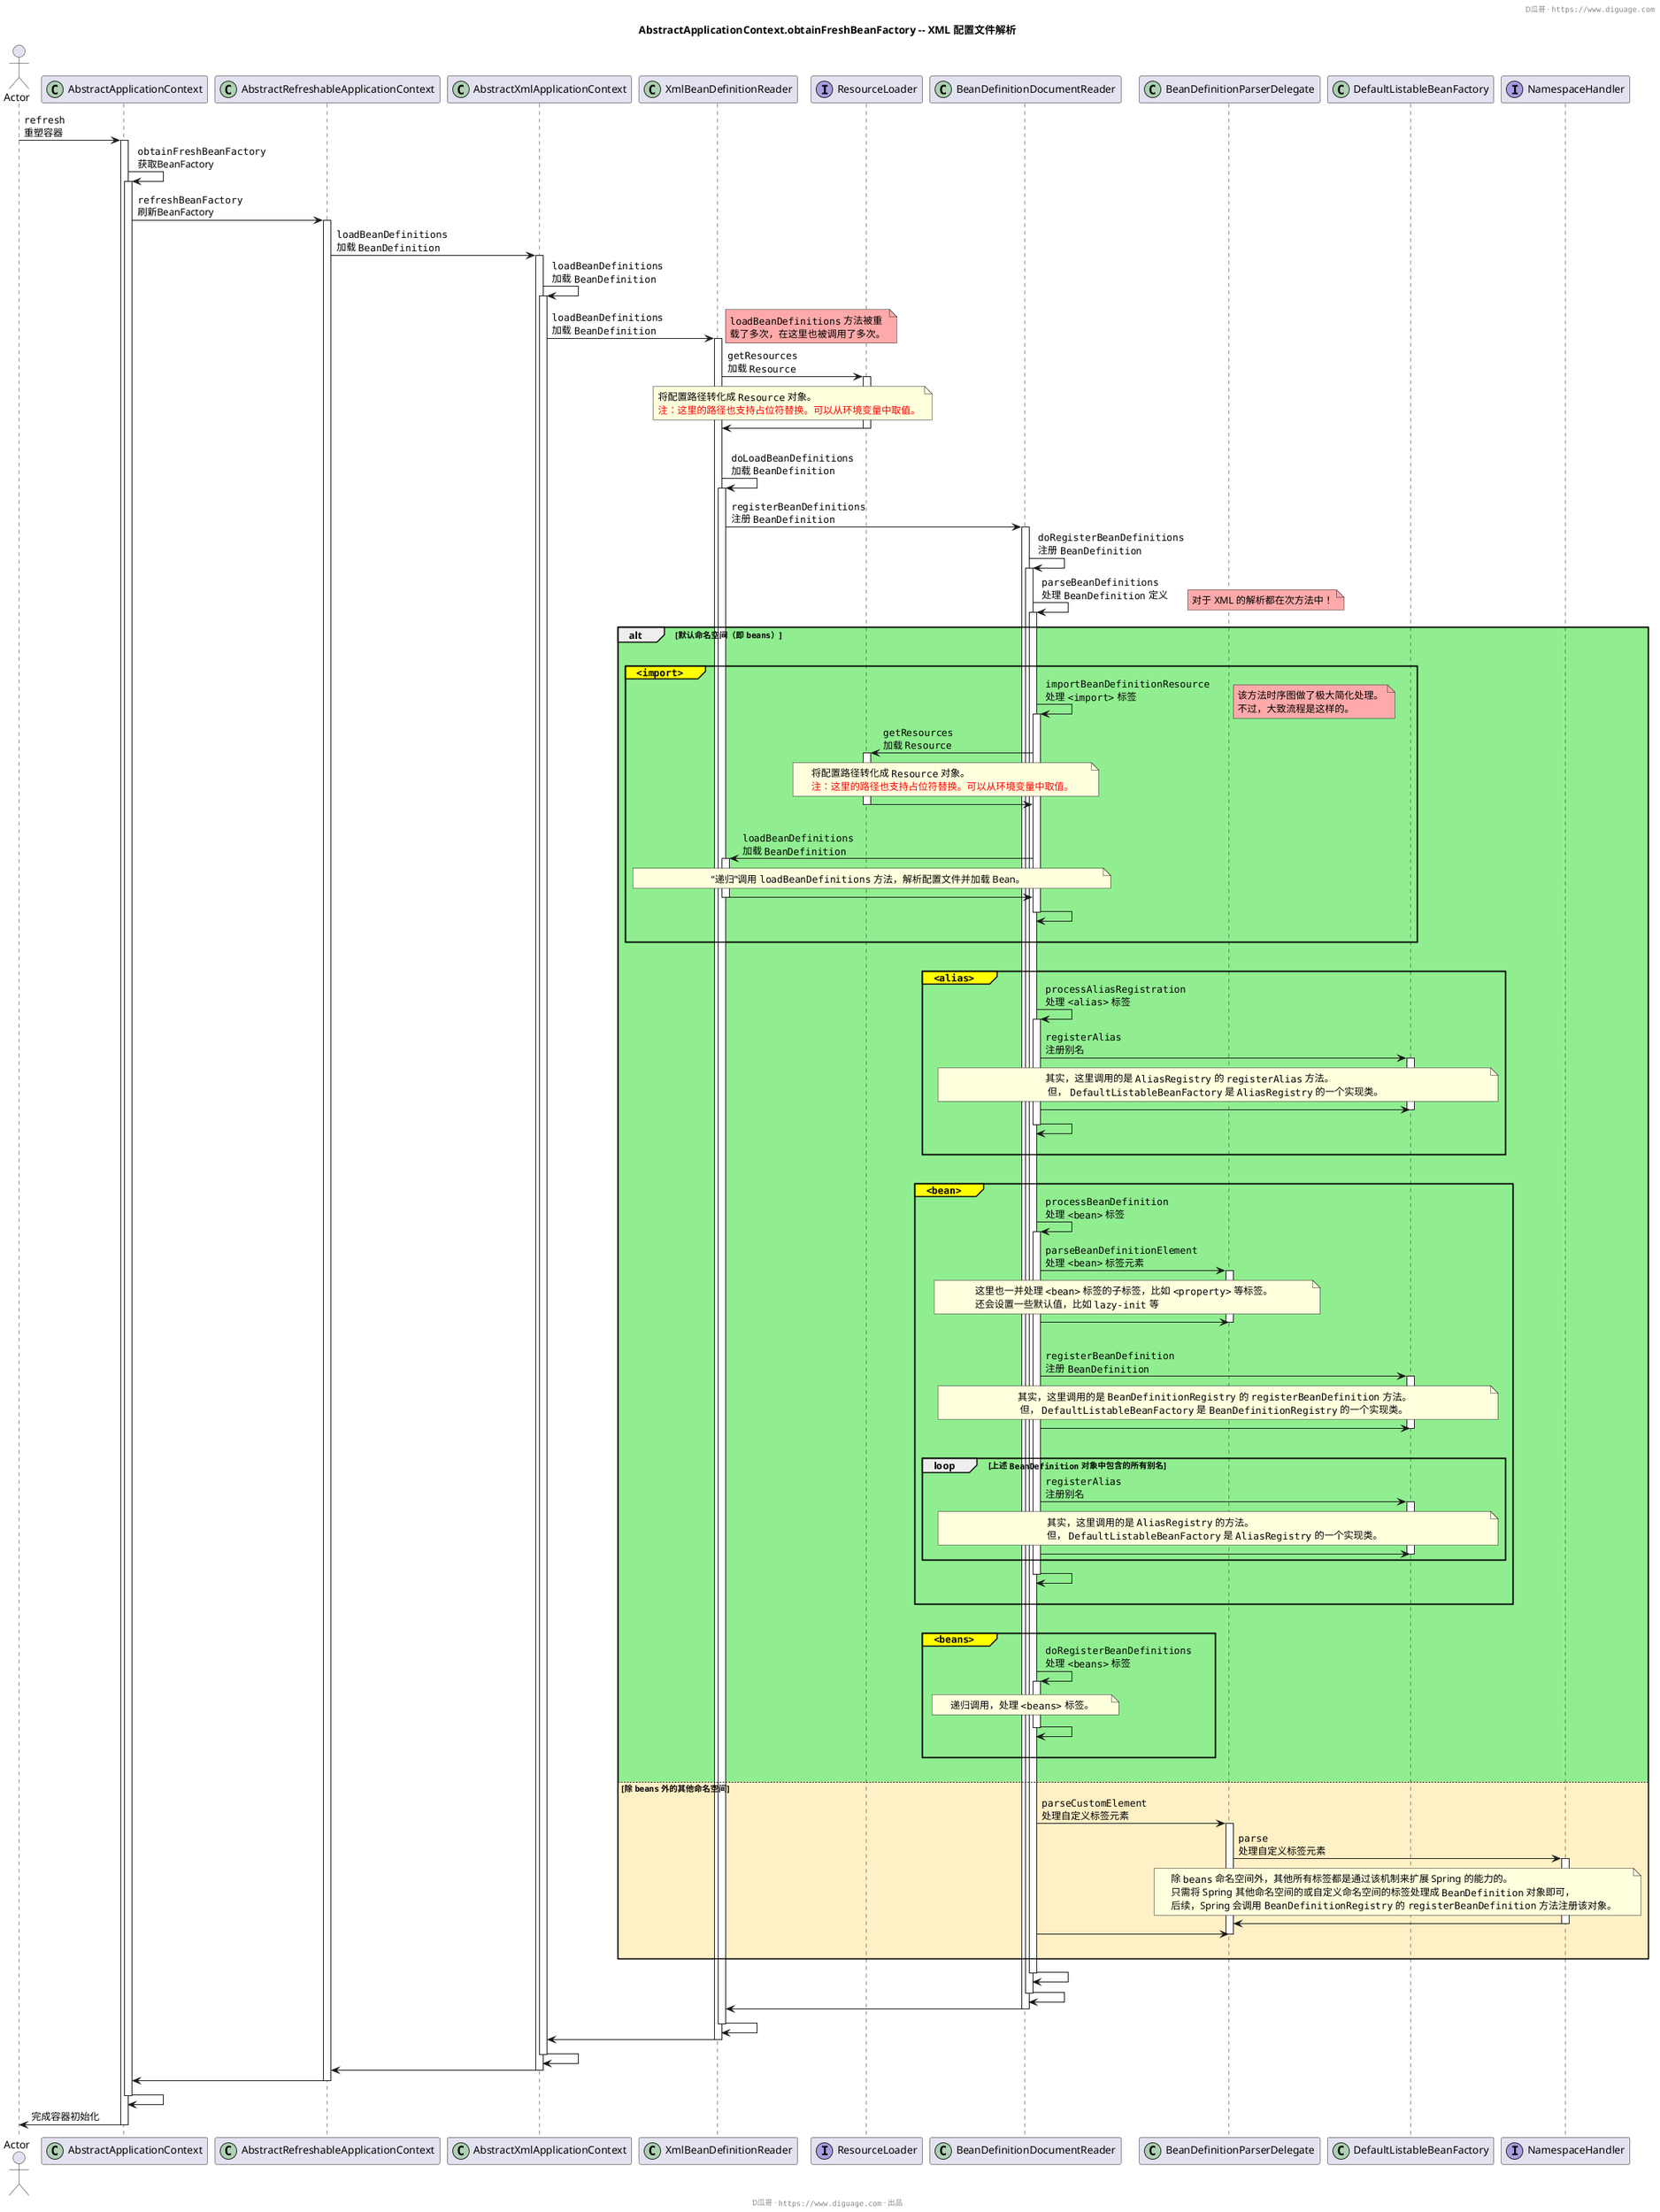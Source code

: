 @startuml
header D瓜哥 · ""https://www.diguage.com""

title **AbstractApplicationContext.obtainFreshBeanFactory -- XML 配置文件解析**


actor Actor
participant AbstractApplicationContext << (C,#ADD1B2) >>
participant AbstractRefreshableApplicationContext << (C,#ADD1B2) >>
participant AbstractXmlApplicationContext << (C,#ADD1B2) >>
participant XmlBeanDefinitionReader << (C,#ADD1B2) >>
participant ResourceLoader << (I,#AB9DE1) >>
participant BeanDefinitionDocumentReader << (C,#ADD1B2) >>
participant BeanDefinitionParserDelegate << (C,#ADD1B2) >>
participant DefaultListableBeanFactory << (C,#ADD1B2) >>
participant NamespaceHandler << (I,#AB9DE1) >>

Actor -> AbstractApplicationContext: ""refresh""\n重塑容器
activate AbstractApplicationContext

    AbstractApplicationContext -> AbstractApplicationContext: ""obtainFreshBeanFactory""\n获取BeanFactory
    activate AbstractApplicationContext

        AbstractApplicationContext -> AbstractRefreshableApplicationContext: ""refreshBeanFactory""\n刷新BeanFactory
        activate AbstractRefreshableApplicationContext

            AbstractRefreshableApplicationContext -> AbstractXmlApplicationContext: ""loadBeanDefinitions""\n加载 ""BeanDefinition""
            activate AbstractXmlApplicationContext

            AbstractXmlApplicationContext -> AbstractXmlApplicationContext: ""loadBeanDefinitions""\n加载 ""BeanDefinition""
            activate AbstractXmlApplicationContext

                AbstractXmlApplicationContext -> XmlBeanDefinitionReader: ""loadBeanDefinitions""\n加载 ""BeanDefinition""
                activate XmlBeanDefinitionReader
                note right #FFAAAA: ""loadBeanDefinitions"" 方法被重\n载了多次，在这里也被调用了多次。

                    XmlBeanDefinitionReader -> ResourceLoader: ""getResources""\n加载 ""Resource""
                    activate ResourceLoader
                    note over XmlBeanDefinitionReader,ResourceLoader: 将配置路径转化成 ""Resource"" 对象。\n<color red>注：这里的路径也支持占位符替换。可以从环境变量中取值。</color>
                    XmlBeanDefinitionReader <- ResourceLoader
                    deactivate ResourceLoader

                    |||

                    XmlBeanDefinitionReader -> XmlBeanDefinitionReader: ""doLoadBeanDefinitions""\n加载 ""BeanDefinition""
                    activate XmlBeanDefinitionReader
                        XmlBeanDefinitionReader -> BeanDefinitionDocumentReader: ""registerBeanDefinitions""\n注册 ""BeanDefinition""
                        activate BeanDefinitionDocumentReader
                            BeanDefinitionDocumentReader -> BeanDefinitionDocumentReader: ""doRegisterBeanDefinitions""\n注册 ""BeanDefinition""
                            activate BeanDefinitionDocumentReader
                                BeanDefinitionDocumentReader -> BeanDefinitionDocumentReader: ""parseBeanDefinitions""\n处理 ""BeanDefinition"" 定义
                                activate BeanDefinitionDocumentReader
                                note right #FFAAAA: 对于 XML 的解析都在次方法中！
                                    alt #LightGreen **默认命名空间（即 ""beans""）**
                                        |||
                                        group#yellow ""<import>""
                                            BeanDefinitionDocumentReader -> BeanDefinitionDocumentReader: ""importBeanDefinitionResource""\n处理 ""<import>"" 标签
                                            activate BeanDefinitionDocumentReader
                                            note right #FFAAAA: 该方法时序图做了极大简化处理。\n不过，大致流程是这样的。
                                                BeanDefinitionDocumentReader -> ResourceLoader: ""getResources""\n加载 ""Resource""
                                                activate ResourceLoader
                                                note over BeanDefinitionDocumentReader,ResourceLoader: 将配置路径转化成 ""Resource"" 对象。\n<color red>注：这里的路径也支持占位符替换。可以从环境变量中取值。</color>
                                                BeanDefinitionDocumentReader <- ResourceLoader
                                                deactivate ResourceLoader
                                                |||
                                                BeanDefinitionDocumentReader -> XmlBeanDefinitionReader: ""loadBeanDefinitions""\n加载 ""BeanDefinition""
                                                activate XmlBeanDefinitionReader
                                                note over BeanDefinitionDocumentReader,XmlBeanDefinitionReader: “递归”调用 ""loadBeanDefinitions"" 方法，解析配置文件并加载 Bean。
                                                BeanDefinitionDocumentReader <- XmlBeanDefinitionReader
                                                deactivate XmlBeanDefinitionReader
                                            BeanDefinitionDocumentReader -> BeanDefinitionDocumentReader
                                            deactivate BeanDefinitionDocumentReader
                                            |||
                                        end

                                        |||

                                        group#yellow ""<alias>""
                                            BeanDefinitionDocumentReader -> BeanDefinitionDocumentReader: ""processAliasRegistration""\n处理 ""<alias>"" 标签
                                            activate BeanDefinitionDocumentReader
                                                BeanDefinitionDocumentReader -> DefaultListableBeanFactory: ""registerAlias""\n注册别名
                                                activate DefaultListableBeanFactory
                                                  note over BeanDefinitionDocumentReader,DefaultListableBeanFactory: 其实，这里调用的是 ""AliasRegistry"" 的 ""registerAlias"" 方法。\n 但， ""DefaultListableBeanFactory"" 是 ""AliasRegistry"" 的一个实现类。
                                                BeanDefinitionDocumentReader -> DefaultListableBeanFactory
                                                deactivate DefaultListableBeanFactory
                                            BeanDefinitionDocumentReader -> BeanDefinitionDocumentReader
                                            deactivate BeanDefinitionDocumentReader
                                            |||
                                        end

                                        |||

                                        group#yellow ""<bean>""
                                            BeanDefinitionDocumentReader -> BeanDefinitionDocumentReader: ""processBeanDefinition""\n处理 ""<bean>"" 标签
                                            activate BeanDefinitionDocumentReader
                                                BeanDefinitionDocumentReader -> BeanDefinitionParserDelegate: ""parseBeanDefinitionElement""\n处理 ""<bean>"" 标签元素
                                                activate BeanDefinitionParserDelegate
                                                  note over BeanDefinitionDocumentReader,BeanDefinitionParserDelegate: 这里也一并处理 ""<bean>"" 标签的子标签，比如 ""<property>"" 等标签。\n还会设置一些默认值，比如 ""lazy-init"" 等
                                                BeanDefinitionDocumentReader -> BeanDefinitionParserDelegate
                                                deactivate BeanDefinitionParserDelegate

                                                |||

                                                BeanDefinitionDocumentReader -> DefaultListableBeanFactory: ""registerBeanDefinition""\n注册 ""BeanDefinition""
                                                activate DefaultListableBeanFactory
                                                  note over BeanDefinitionDocumentReader,DefaultListableBeanFactory: 其实，这里调用的是 ""BeanDefinitionRegistry"" 的 ""registerBeanDefinition"" 方法。\n 但， ""DefaultListableBeanFactory"" 是 ""BeanDefinitionRegistry"" 的一个实现类。
                                                BeanDefinitionDocumentReader -> DefaultListableBeanFactory
                                                deactivate DefaultListableBeanFactory

                                                |||
                                                loop 上述 ""BeanDefinition"" 对象中包含的所有别名
                                                    BeanDefinitionDocumentReader -> DefaultListableBeanFactory: ""registerAlias""\n注册别名
                                                    activate DefaultListableBeanFactory
                                                      note over BeanDefinitionDocumentReader,DefaultListableBeanFactory : 其实，这里调用的是 ""AliasRegistry"" 的方法。\n但， ""DefaultListableBeanFactory"" 是 ""AliasRegistry"" 的一个实现类。
                                                    BeanDefinitionDocumentReader -> DefaultListableBeanFactory
                                                    deactivate DefaultListableBeanFactory
                                                end
                                            BeanDefinitionDocumentReader -> BeanDefinitionDocumentReader
                                            deactivate BeanDefinitionDocumentReader
                                            |||
                                        end

                                        |||

                                        group#yellow ""<beans>""
                                            BeanDefinitionDocumentReader -> BeanDefinitionDocumentReader: ""doRegisterBeanDefinitions""\n处理 ""<beans>"" 标签
                                            activate BeanDefinitionDocumentReader
                                                note over BeanDefinitionDocumentReader,BeanDefinitionDocumentReader:递归调用，处理 ""<beans>"" 标签。
                                            BeanDefinitionDocumentReader -> BeanDefinitionDocumentReader
                                            deactivate BeanDefinitionDocumentReader
                                            |||
                                        end
                                        |||
                                    else #FFF0C5 **除 ""beans"" 外的其他命名空间**
                                        BeanDefinitionDocumentReader -> BeanDefinitionParserDelegate: ""parseCustomElement""\n处理自定义标签元素
                                        activate BeanDefinitionParserDelegate
                                            BeanDefinitionParserDelegate -> NamespaceHandler: ""parse""\n处理自定义标签元素
                                            activate NamespaceHandler
                                              note over BeanDefinitionParserDelegate,NamespaceHandler: 除 ""beans"" 命名空间外，其他所有标签都是通过该机制来扩展 Spring 的能力的。\n只需将 Spring 其他命名空间的或自定义命名空间的标签处理成 ""BeanDefinition"" 对象即可，\n后续，Spring 会调用 ""BeanDefinitionRegistry"" 的 ""registerBeanDefinition"" 方法注册该对象。
                                            BeanDefinitionParserDelegate <- NamespaceHandler
                                            deactivate NamespaceHandler
                                        BeanDefinitionDocumentReader -> BeanDefinitionParserDelegate
                                        deactivate BeanDefinitionParserDelegate
                                        |||
                                    end
                                BeanDefinitionDocumentReader -> BeanDefinitionDocumentReader
                                deactivate BeanDefinitionDocumentReader
                            BeanDefinitionDocumentReader -> BeanDefinitionDocumentReader
                            deactivate BeanDefinitionDocumentReader
                        XmlBeanDefinitionReader <- BeanDefinitionDocumentReader
                        deactivate BeanDefinitionDocumentReader
                    XmlBeanDefinitionReader -> XmlBeanDefinitionReader
                    deactivate XmlBeanDefinitionReader

                AbstractXmlApplicationContext <- XmlBeanDefinitionReader
                deactivate XmlBeanDefinitionReader

            AbstractXmlApplicationContext -> AbstractXmlApplicationContext
            deactivate AbstractXmlApplicationContext

            AbstractRefreshableApplicationContext <- AbstractXmlApplicationContext
            deactivate AbstractXmlApplicationContext

        AbstractApplicationContext <- AbstractRefreshableApplicationContext
        deactivate AbstractRefreshableApplicationContext

    AbstractApplicationContext -> AbstractApplicationContext
    deactivate AbstractApplicationContext

Actor <- AbstractApplicationContext: 完成容器初始化
deactivate AbstractApplicationContext

footer D瓜哥 · ""https://www.diguage.com"" · 出品
@enduml
